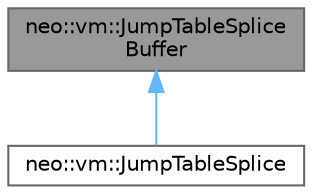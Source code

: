 digraph "neo::vm::JumpTableSpliceBuffer"
{
 // LATEX_PDF_SIZE
  bgcolor="transparent";
  edge [fontname=Helvetica,fontsize=10,labelfontname=Helvetica,labelfontsize=10];
  node [fontname=Helvetica,fontsize=10,shape=box,height=0.2,width=0.4];
  Node1 [id="Node000001",label="neo::vm::JumpTableSplice\lBuffer",height=0.2,width=0.4,color="gray40", fillcolor="grey60", style="filled", fontcolor="black",tooltip="Buffer-related splice opcode handlers for the JumpTable."];
  Node1 -> Node2 [id="edge1_Node000001_Node000002",dir="back",color="steelblue1",style="solid",tooltip=" "];
  Node2 [id="Node000002",label="neo::vm::JumpTableSplice",height=0.2,width=0.4,color="gray40", fillcolor="white", style="filled",URL="$classneo_1_1vm_1_1_jump_table_splice.html",tooltip="Splice-related opcode handlers for the JumpTable."];
}
